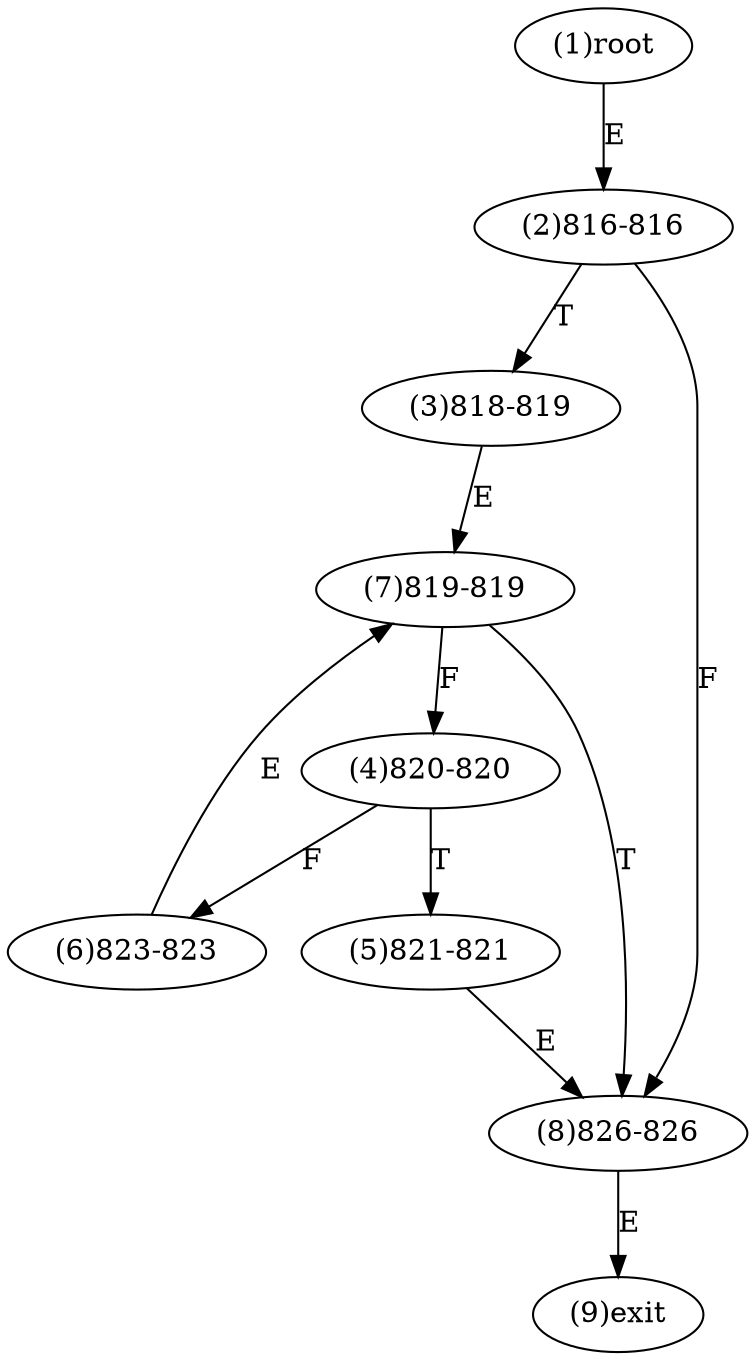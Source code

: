 digraph "" { 
1[ label="(1)root"];
2[ label="(2)816-816"];
3[ label="(3)818-819"];
4[ label="(4)820-820"];
5[ label="(5)821-821"];
6[ label="(6)823-823"];
7[ label="(7)819-819"];
8[ label="(8)826-826"];
9[ label="(9)exit"];
1->2[ label="E"];
2->8[ label="F"];
2->3[ label="T"];
3->7[ label="E"];
4->6[ label="F"];
4->5[ label="T"];
5->8[ label="E"];
6->7[ label="E"];
7->4[ label="F"];
7->8[ label="T"];
8->9[ label="E"];
}